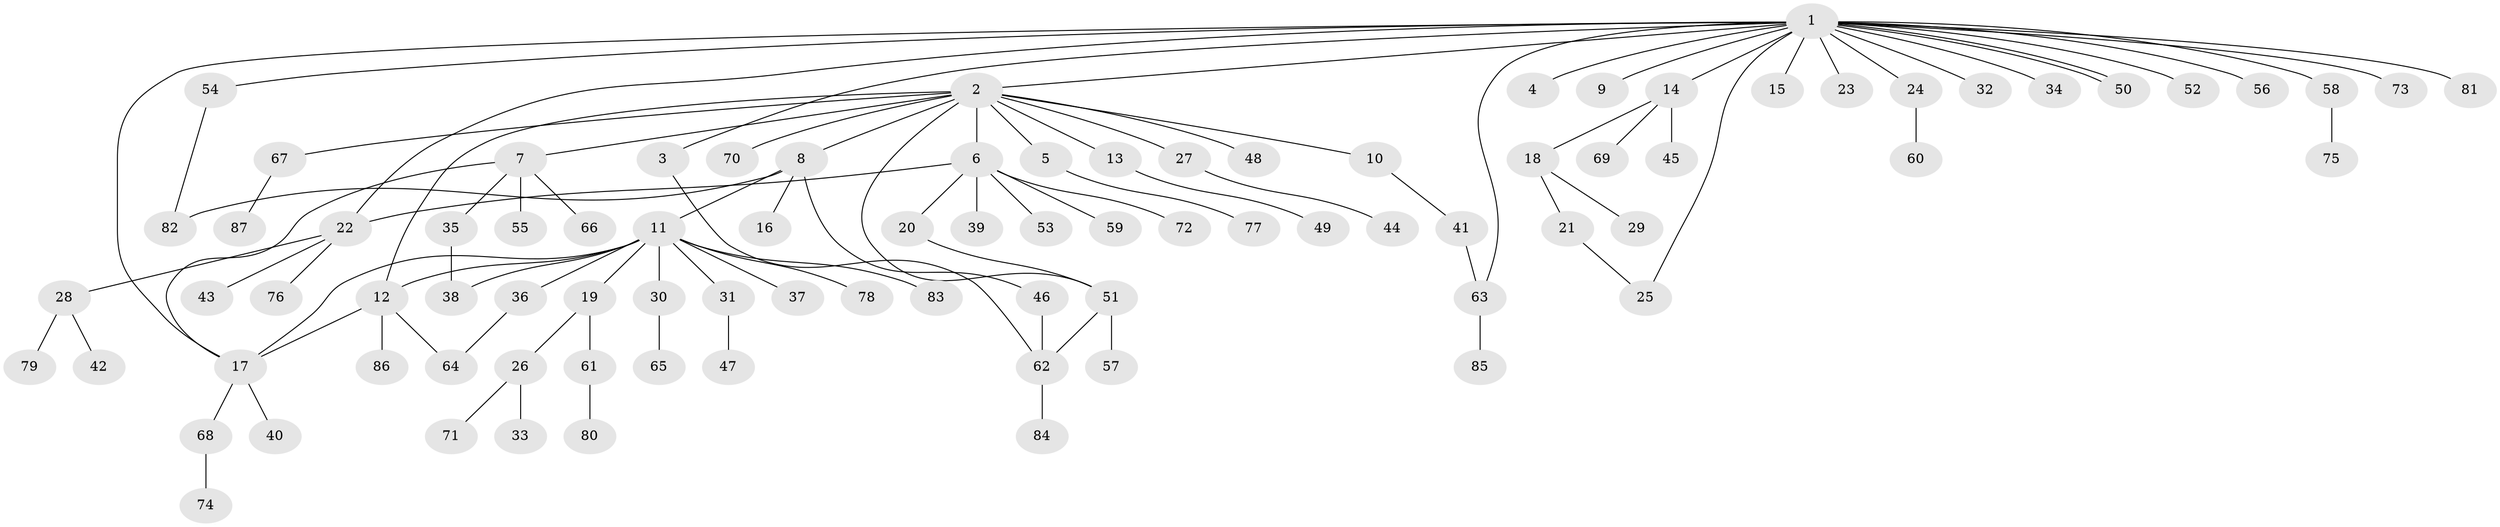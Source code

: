 // Generated by graph-tools (version 1.1) at 2025/49/03/09/25 03:49:47]
// undirected, 87 vertices, 100 edges
graph export_dot {
graph [start="1"]
  node [color=gray90,style=filled];
  1;
  2;
  3;
  4;
  5;
  6;
  7;
  8;
  9;
  10;
  11;
  12;
  13;
  14;
  15;
  16;
  17;
  18;
  19;
  20;
  21;
  22;
  23;
  24;
  25;
  26;
  27;
  28;
  29;
  30;
  31;
  32;
  33;
  34;
  35;
  36;
  37;
  38;
  39;
  40;
  41;
  42;
  43;
  44;
  45;
  46;
  47;
  48;
  49;
  50;
  51;
  52;
  53;
  54;
  55;
  56;
  57;
  58;
  59;
  60;
  61;
  62;
  63;
  64;
  65;
  66;
  67;
  68;
  69;
  70;
  71;
  72;
  73;
  74;
  75;
  76;
  77;
  78;
  79;
  80;
  81;
  82;
  83;
  84;
  85;
  86;
  87;
  1 -- 2;
  1 -- 3;
  1 -- 4;
  1 -- 9;
  1 -- 14;
  1 -- 15;
  1 -- 17;
  1 -- 22;
  1 -- 23;
  1 -- 24;
  1 -- 25;
  1 -- 32;
  1 -- 34;
  1 -- 50;
  1 -- 50;
  1 -- 52;
  1 -- 54;
  1 -- 56;
  1 -- 58;
  1 -- 63;
  1 -- 73;
  1 -- 81;
  2 -- 5;
  2 -- 6;
  2 -- 7;
  2 -- 8;
  2 -- 10;
  2 -- 12;
  2 -- 13;
  2 -- 27;
  2 -- 48;
  2 -- 51;
  2 -- 67;
  2 -- 70;
  3 -- 62;
  5 -- 77;
  6 -- 20;
  6 -- 22;
  6 -- 39;
  6 -- 53;
  6 -- 59;
  6 -- 72;
  7 -- 17;
  7 -- 35;
  7 -- 55;
  7 -- 66;
  8 -- 11;
  8 -- 16;
  8 -- 46;
  8 -- 82;
  10 -- 41;
  11 -- 12;
  11 -- 17;
  11 -- 19;
  11 -- 30;
  11 -- 31;
  11 -- 36;
  11 -- 37;
  11 -- 38;
  11 -- 78;
  11 -- 83;
  12 -- 17;
  12 -- 64;
  12 -- 86;
  13 -- 49;
  14 -- 18;
  14 -- 45;
  14 -- 69;
  17 -- 40;
  17 -- 68;
  18 -- 21;
  18 -- 29;
  19 -- 26;
  19 -- 61;
  20 -- 51;
  21 -- 25;
  22 -- 28;
  22 -- 43;
  22 -- 76;
  24 -- 60;
  26 -- 33;
  26 -- 71;
  27 -- 44;
  28 -- 42;
  28 -- 79;
  30 -- 65;
  31 -- 47;
  35 -- 38;
  36 -- 64;
  41 -- 63;
  46 -- 62;
  51 -- 57;
  51 -- 62;
  54 -- 82;
  58 -- 75;
  61 -- 80;
  62 -- 84;
  63 -- 85;
  67 -- 87;
  68 -- 74;
}
